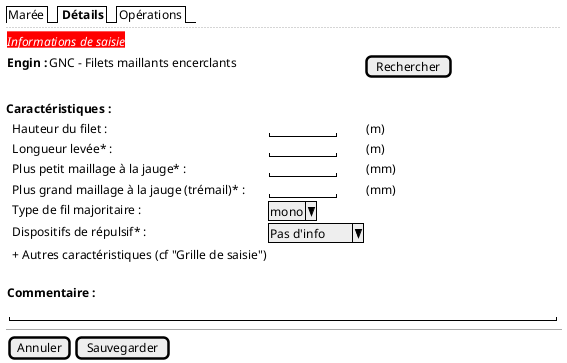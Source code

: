 @startsalt
{

  {/ | Marée | <b> Détails | Opérations }
  ..

     {
         <back:red><font color=white><i>Informations de saisie
     }

    {
       <b>Engin : | GNC - Filets maillants encerclants | . | . | . | . | . | . | . | . | . | . | . | . | . | . | . | . | . | . | . | . | . | . | . | . | [Rechercher]
    }
  .
    <b>Caractéristiques :
    {
      . | Hauteur du filet : |  "        "  | (m)
      . | Longueur levée* : |  "        "  | (m)
      . | Plus petit maillage à la jauge* : |  "        "  | (mm)
      . | Plus grand maillage à la jauge (trémail)* : |  "        "  | (mm)
      . | Type de fil majoritaire : | ^mono^
      . | Dispositifs de répulsif* : | ^Pas d'info^
      . | + Autres caractéristiques (cf "Grille de saisie")
    }
  .
    {
        <b>Commentaire :

        { "                                                                    "}
    }

  --

  {
    [Annuler] | [Sauvegarder]
  }
}
@endsalt
